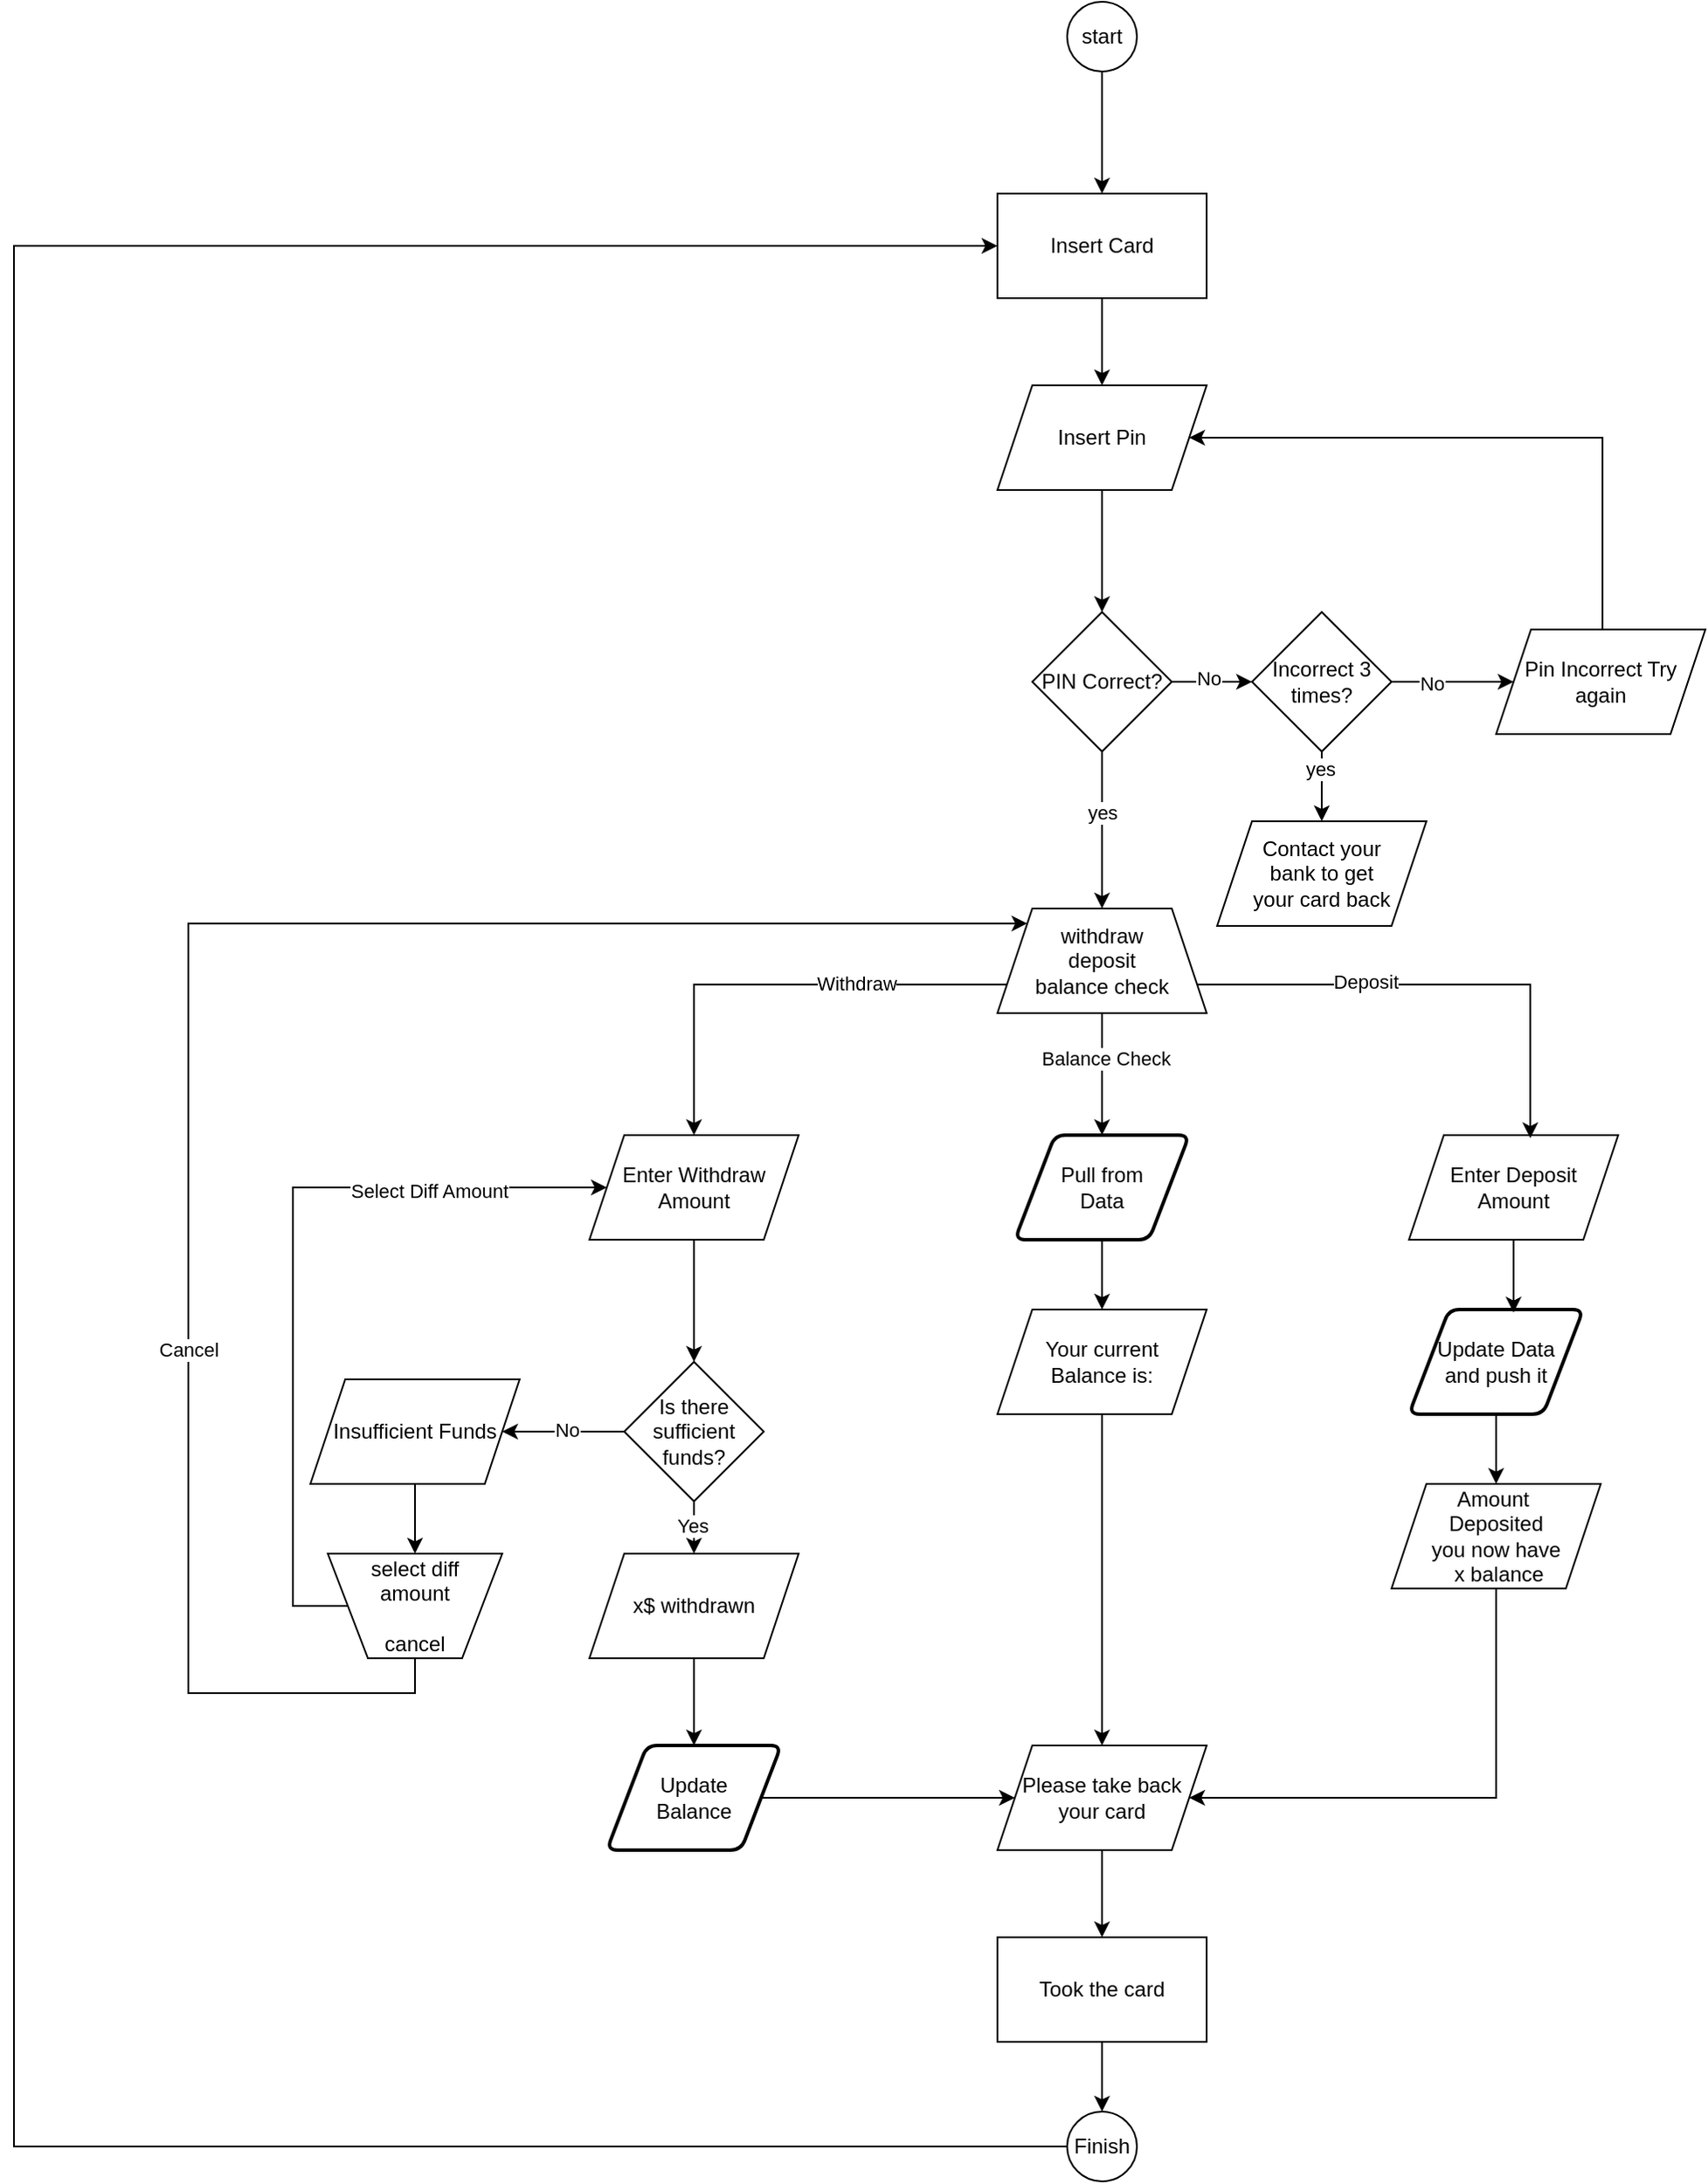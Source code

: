 <mxfile version="24.7.17">
  <diagram id="C5RBs43oDa-KdzZeNtuy" name="Page-1">
    <mxGraphModel dx="3452" dy="1413" grid="1" gridSize="10" guides="1" tooltips="1" connect="1" arrows="1" fold="1" page="1" pageScale="1" pageWidth="827" pageHeight="1169" math="0" shadow="0">
      <root>
        <mxCell id="WIyWlLk6GJQsqaUBKTNV-0" />
        <mxCell id="WIyWlLk6GJQsqaUBKTNV-1" parent="WIyWlLk6GJQsqaUBKTNV-0" />
        <mxCell id="1B1CjAOwjdvQzBThnjsc-3" value="" style="edgeStyle=orthogonalEdgeStyle;rounded=0;orthogonalLoop=1;jettySize=auto;html=1;" edge="1" parent="WIyWlLk6GJQsqaUBKTNV-1" source="1B1CjAOwjdvQzBThnjsc-1" target="1B1CjAOwjdvQzBThnjsc-2">
          <mxGeometry relative="1" as="geometry" />
        </mxCell>
        <mxCell id="1B1CjAOwjdvQzBThnjsc-1" value="start" style="ellipse;whiteSpace=wrap;html=1;" vertex="1" parent="WIyWlLk6GJQsqaUBKTNV-1">
          <mxGeometry x="374" y="30" width="40" height="40" as="geometry" />
        </mxCell>
        <mxCell id="1B1CjAOwjdvQzBThnjsc-5" style="edgeStyle=orthogonalEdgeStyle;rounded=0;orthogonalLoop=1;jettySize=auto;html=1;exitX=0.5;exitY=1;exitDx=0;exitDy=0;entryX=0.5;entryY=0;entryDx=0;entryDy=0;" edge="1" parent="WIyWlLk6GJQsqaUBKTNV-1" source="1B1CjAOwjdvQzBThnjsc-2" target="1B1CjAOwjdvQzBThnjsc-4">
          <mxGeometry relative="1" as="geometry" />
        </mxCell>
        <mxCell id="1B1CjAOwjdvQzBThnjsc-2" value="Insert Card" style="whiteSpace=wrap;html=1;" vertex="1" parent="WIyWlLk6GJQsqaUBKTNV-1">
          <mxGeometry x="334" y="140" width="120" height="60" as="geometry" />
        </mxCell>
        <mxCell id="1B1CjAOwjdvQzBThnjsc-7" value="" style="edgeStyle=orthogonalEdgeStyle;rounded=0;orthogonalLoop=1;jettySize=auto;html=1;" edge="1" parent="WIyWlLk6GJQsqaUBKTNV-1" source="1B1CjAOwjdvQzBThnjsc-4" target="1B1CjAOwjdvQzBThnjsc-6">
          <mxGeometry relative="1" as="geometry" />
        </mxCell>
        <mxCell id="1B1CjAOwjdvQzBThnjsc-4" value="Insert Pin" style="shape=parallelogram;perimeter=parallelogramPerimeter;whiteSpace=wrap;html=1;fixedSize=1;" vertex="1" parent="WIyWlLk6GJQsqaUBKTNV-1">
          <mxGeometry x="334" y="250" width="120" height="60" as="geometry" />
        </mxCell>
        <mxCell id="1B1CjAOwjdvQzBThnjsc-18" style="edgeStyle=orthogonalEdgeStyle;rounded=0;orthogonalLoop=1;jettySize=auto;html=1;exitX=1;exitY=0.5;exitDx=0;exitDy=0;entryX=0;entryY=0.5;entryDx=0;entryDy=0;" edge="1" parent="WIyWlLk6GJQsqaUBKTNV-1" source="1B1CjAOwjdvQzBThnjsc-6" target="1B1CjAOwjdvQzBThnjsc-17">
          <mxGeometry relative="1" as="geometry" />
        </mxCell>
        <mxCell id="1B1CjAOwjdvQzBThnjsc-19" value="No" style="edgeLabel;html=1;align=center;verticalAlign=middle;resizable=0;points=[];" vertex="1" connectable="0" parent="1B1CjAOwjdvQzBThnjsc-18">
          <mxGeometry x="-0.096" y="2" relative="1" as="geometry">
            <mxPoint as="offset" />
          </mxGeometry>
        </mxCell>
        <mxCell id="1B1CjAOwjdvQzBThnjsc-33" value="" style="edgeStyle=orthogonalEdgeStyle;rounded=0;orthogonalLoop=1;jettySize=auto;html=1;" edge="1" parent="WIyWlLk6GJQsqaUBKTNV-1" source="1B1CjAOwjdvQzBThnjsc-6" target="1B1CjAOwjdvQzBThnjsc-32">
          <mxGeometry relative="1" as="geometry" />
        </mxCell>
        <mxCell id="1B1CjAOwjdvQzBThnjsc-66" value="yes" style="edgeLabel;html=1;align=center;verticalAlign=middle;resizable=0;points=[];" vertex="1" connectable="0" parent="1B1CjAOwjdvQzBThnjsc-33">
          <mxGeometry x="-0.235" relative="1" as="geometry">
            <mxPoint as="offset" />
          </mxGeometry>
        </mxCell>
        <mxCell id="1B1CjAOwjdvQzBThnjsc-6" value="PIN Correct?" style="rhombus;whiteSpace=wrap;html=1;" vertex="1" parent="WIyWlLk6GJQsqaUBKTNV-1">
          <mxGeometry x="354" y="380" width="80" height="80" as="geometry" />
        </mxCell>
        <mxCell id="1B1CjAOwjdvQzBThnjsc-21" value="" style="edgeStyle=orthogonalEdgeStyle;rounded=0;orthogonalLoop=1;jettySize=auto;html=1;" edge="1" parent="WIyWlLk6GJQsqaUBKTNV-1" source="1B1CjAOwjdvQzBThnjsc-17" target="1B1CjAOwjdvQzBThnjsc-20">
          <mxGeometry relative="1" as="geometry" />
        </mxCell>
        <mxCell id="1B1CjAOwjdvQzBThnjsc-24" value="No" style="edgeLabel;html=1;align=center;verticalAlign=middle;resizable=0;points=[];" vertex="1" connectable="0" parent="1B1CjAOwjdvQzBThnjsc-21">
          <mxGeometry x="-0.349" y="-1" relative="1" as="geometry">
            <mxPoint as="offset" />
          </mxGeometry>
        </mxCell>
        <mxCell id="1B1CjAOwjdvQzBThnjsc-28" value="" style="edgeStyle=orthogonalEdgeStyle;rounded=0;orthogonalLoop=1;jettySize=auto;html=1;" edge="1" parent="WIyWlLk6GJQsqaUBKTNV-1" source="1B1CjAOwjdvQzBThnjsc-17" target="1B1CjAOwjdvQzBThnjsc-27">
          <mxGeometry relative="1" as="geometry" />
        </mxCell>
        <mxCell id="1B1CjAOwjdvQzBThnjsc-29" value="yes" style="edgeLabel;html=1;align=center;verticalAlign=middle;resizable=0;points=[];" vertex="1" connectable="0" parent="1B1CjAOwjdvQzBThnjsc-28">
          <mxGeometry x="-0.51" y="-1" relative="1" as="geometry">
            <mxPoint as="offset" />
          </mxGeometry>
        </mxCell>
        <mxCell id="1B1CjAOwjdvQzBThnjsc-17" value="Incorrect 3 times?" style="rhombus;whiteSpace=wrap;html=1;" vertex="1" parent="WIyWlLk6GJQsqaUBKTNV-1">
          <mxGeometry x="480" y="380" width="80" height="80" as="geometry" />
        </mxCell>
        <mxCell id="1B1CjAOwjdvQzBThnjsc-20" value="Pin Incorrect Try again" style="shape=parallelogram;perimeter=parallelogramPerimeter;whiteSpace=wrap;html=1;fixedSize=1;" vertex="1" parent="WIyWlLk6GJQsqaUBKTNV-1">
          <mxGeometry x="620" y="390" width="120" height="60" as="geometry" />
        </mxCell>
        <mxCell id="1B1CjAOwjdvQzBThnjsc-22" style="edgeStyle=orthogonalEdgeStyle;rounded=0;orthogonalLoop=1;jettySize=auto;html=1;entryX=1;entryY=0.5;entryDx=0;entryDy=0;exitX=0.5;exitY=0;exitDx=0;exitDy=0;" edge="1" parent="WIyWlLk6GJQsqaUBKTNV-1" source="1B1CjAOwjdvQzBThnjsc-20" target="1B1CjAOwjdvQzBThnjsc-4">
          <mxGeometry relative="1" as="geometry">
            <mxPoint x="681" y="380" as="sourcePoint" />
            <mxPoint x="454.0" y="280.02" as="targetPoint" />
            <Array as="points">
              <mxPoint x="681" y="390" />
              <mxPoint x="681" y="280" />
            </Array>
          </mxGeometry>
        </mxCell>
        <mxCell id="1B1CjAOwjdvQzBThnjsc-27" value="Contact your&lt;div&gt;bank to get&lt;/div&gt;&lt;div&gt;your card back&lt;/div&gt;" style="shape=parallelogram;perimeter=parallelogramPerimeter;whiteSpace=wrap;html=1;fixedSize=1;" vertex="1" parent="WIyWlLk6GJQsqaUBKTNV-1">
          <mxGeometry x="460" y="500" width="120" height="60" as="geometry" />
        </mxCell>
        <mxCell id="1B1CjAOwjdvQzBThnjsc-38" style="edgeStyle=orthogonalEdgeStyle;rounded=0;orthogonalLoop=1;jettySize=auto;html=1;exitX=0.5;exitY=1;exitDx=0;exitDy=0;entryX=0.5;entryY=0;entryDx=0;entryDy=0;" edge="1" parent="WIyWlLk6GJQsqaUBKTNV-1" source="1B1CjAOwjdvQzBThnjsc-32">
          <mxGeometry relative="1" as="geometry">
            <mxPoint x="394" y="680" as="targetPoint" />
          </mxGeometry>
        </mxCell>
        <mxCell id="1B1CjAOwjdvQzBThnjsc-41" value="Balance Check" style="edgeLabel;html=1;align=center;verticalAlign=middle;resizable=0;points=[];" vertex="1" connectable="0" parent="1B1CjAOwjdvQzBThnjsc-38">
          <mxGeometry x="-0.28" y="2" relative="1" as="geometry">
            <mxPoint as="offset" />
          </mxGeometry>
        </mxCell>
        <mxCell id="1B1CjAOwjdvQzBThnjsc-40" style="edgeStyle=orthogonalEdgeStyle;rounded=0;orthogonalLoop=1;jettySize=auto;html=1;exitX=0;exitY=0.75;exitDx=0;exitDy=0;entryX=0.5;entryY=0;entryDx=0;entryDy=0;" edge="1" parent="WIyWlLk6GJQsqaUBKTNV-1" source="1B1CjAOwjdvQzBThnjsc-32" target="1B1CjAOwjdvQzBThnjsc-36">
          <mxGeometry relative="1" as="geometry" />
        </mxCell>
        <mxCell id="1B1CjAOwjdvQzBThnjsc-42" value="Withdraw" style="edgeLabel;html=1;align=center;verticalAlign=middle;resizable=0;points=[];" vertex="1" connectable="0" parent="1B1CjAOwjdvQzBThnjsc-40">
          <mxGeometry x="-0.348" y="-1" relative="1" as="geometry">
            <mxPoint as="offset" />
          </mxGeometry>
        </mxCell>
        <mxCell id="1B1CjAOwjdvQzBThnjsc-32" value="withdraw&lt;div&gt;deposit&lt;/div&gt;&lt;div&gt;balance check&lt;/div&gt;" style="shape=trapezoid;perimeter=trapezoidPerimeter;whiteSpace=wrap;html=1;fixedSize=1;" vertex="1" parent="WIyWlLk6GJQsqaUBKTNV-1">
          <mxGeometry x="334" y="550" width="120" height="60" as="geometry" />
        </mxCell>
        <mxCell id="1B1CjAOwjdvQzBThnjsc-35" value="Enter Deposit&lt;div&gt;Amount&lt;/div&gt;" style="shape=parallelogram;perimeter=parallelogramPerimeter;whiteSpace=wrap;html=1;fixedSize=1;" vertex="1" parent="WIyWlLk6GJQsqaUBKTNV-1">
          <mxGeometry x="570" y="680" width="120" height="60" as="geometry" />
        </mxCell>
        <mxCell id="1B1CjAOwjdvQzBThnjsc-46" value="" style="edgeStyle=orthogonalEdgeStyle;rounded=0;orthogonalLoop=1;jettySize=auto;html=1;" edge="1" parent="WIyWlLk6GJQsqaUBKTNV-1" source="1B1CjAOwjdvQzBThnjsc-36" target="1B1CjAOwjdvQzBThnjsc-45">
          <mxGeometry relative="1" as="geometry" />
        </mxCell>
        <mxCell id="1B1CjAOwjdvQzBThnjsc-36" value="Enter Withdraw&lt;div&gt;Amount&lt;/div&gt;" style="shape=parallelogram;perimeter=parallelogramPerimeter;whiteSpace=wrap;html=1;fixedSize=1;" vertex="1" parent="WIyWlLk6GJQsqaUBKTNV-1">
          <mxGeometry x="100" y="680" width="120" height="60" as="geometry" />
        </mxCell>
        <mxCell id="1B1CjAOwjdvQzBThnjsc-39" style="edgeStyle=orthogonalEdgeStyle;rounded=0;orthogonalLoop=1;jettySize=auto;html=1;exitX=1;exitY=0.75;exitDx=0;exitDy=0;entryX=0.58;entryY=0.03;entryDx=0;entryDy=0;entryPerimeter=0;" edge="1" parent="WIyWlLk6GJQsqaUBKTNV-1" source="1B1CjAOwjdvQzBThnjsc-32" target="1B1CjAOwjdvQzBThnjsc-35">
          <mxGeometry relative="1" as="geometry" />
        </mxCell>
        <mxCell id="1B1CjAOwjdvQzBThnjsc-44" value="Deposit" style="edgeLabel;html=1;align=center;verticalAlign=middle;resizable=0;points=[];" vertex="1" connectable="0" parent="1B1CjAOwjdvQzBThnjsc-39">
          <mxGeometry x="-0.311" y="2" relative="1" as="geometry">
            <mxPoint as="offset" />
          </mxGeometry>
        </mxCell>
        <mxCell id="1B1CjAOwjdvQzBThnjsc-59" style="edgeStyle=orthogonalEdgeStyle;rounded=0;orthogonalLoop=1;jettySize=auto;html=1;exitX=0;exitY=0.5;exitDx=0;exitDy=0;" edge="1" parent="WIyWlLk6GJQsqaUBKTNV-1" source="1B1CjAOwjdvQzBThnjsc-45" target="1B1CjAOwjdvQzBThnjsc-58">
          <mxGeometry relative="1" as="geometry" />
        </mxCell>
        <mxCell id="1B1CjAOwjdvQzBThnjsc-65" value="No" style="edgeLabel;html=1;align=center;verticalAlign=middle;resizable=0;points=[];" vertex="1" connectable="0" parent="1B1CjAOwjdvQzBThnjsc-59">
          <mxGeometry x="-0.063" y="-1" relative="1" as="geometry">
            <mxPoint as="offset" />
          </mxGeometry>
        </mxCell>
        <mxCell id="1B1CjAOwjdvQzBThnjsc-70" style="edgeStyle=orthogonalEdgeStyle;rounded=0;orthogonalLoop=1;jettySize=auto;html=1;exitX=0.5;exitY=1;exitDx=0;exitDy=0;entryX=0.5;entryY=0;entryDx=0;entryDy=0;" edge="1" parent="WIyWlLk6GJQsqaUBKTNV-1" source="1B1CjAOwjdvQzBThnjsc-45" target="1B1CjAOwjdvQzBThnjsc-69">
          <mxGeometry relative="1" as="geometry" />
        </mxCell>
        <mxCell id="1B1CjAOwjdvQzBThnjsc-71" value="Yes" style="edgeLabel;html=1;align=center;verticalAlign=middle;resizable=0;points=[];" vertex="1" connectable="0" parent="1B1CjAOwjdvQzBThnjsc-70">
          <mxGeometry x="-0.052" y="-1" relative="1" as="geometry">
            <mxPoint as="offset" />
          </mxGeometry>
        </mxCell>
        <mxCell id="1B1CjAOwjdvQzBThnjsc-45" value="Is there&lt;div&gt;sufficient&lt;/div&gt;&lt;div&gt;funds?&lt;/div&gt;" style="rhombus;whiteSpace=wrap;html=1;" vertex="1" parent="WIyWlLk6GJQsqaUBKTNV-1">
          <mxGeometry x="120" y="810" width="80" height="80" as="geometry" />
        </mxCell>
        <mxCell id="1B1CjAOwjdvQzBThnjsc-50" style="edgeStyle=orthogonalEdgeStyle;rounded=0;orthogonalLoop=1;jettySize=auto;html=1;exitX=0.5;exitY=1;exitDx=0;exitDy=0;entryX=0.5;entryY=0;entryDx=0;entryDy=0;" edge="1" parent="WIyWlLk6GJQsqaUBKTNV-1" source="1B1CjAOwjdvQzBThnjsc-47" target="1B1CjAOwjdvQzBThnjsc-49">
          <mxGeometry relative="1" as="geometry" />
        </mxCell>
        <mxCell id="1B1CjAOwjdvQzBThnjsc-47" value="Pull from&lt;div&gt;Data&lt;/div&gt;" style="shape=parallelogram;html=1;strokeWidth=2;perimeter=parallelogramPerimeter;whiteSpace=wrap;rounded=1;arcSize=12;size=0.23;" vertex="1" parent="WIyWlLk6GJQsqaUBKTNV-1">
          <mxGeometry x="344" y="680" width="100" height="60" as="geometry" />
        </mxCell>
        <mxCell id="1B1CjAOwjdvQzBThnjsc-79" style="edgeStyle=orthogonalEdgeStyle;rounded=0;orthogonalLoop=1;jettySize=auto;html=1;exitX=0.5;exitY=1;exitDx=0;exitDy=0;entryX=0.5;entryY=0;entryDx=0;entryDy=0;" edge="1" parent="WIyWlLk6GJQsqaUBKTNV-1" source="1B1CjAOwjdvQzBThnjsc-49" target="1B1CjAOwjdvQzBThnjsc-78">
          <mxGeometry relative="1" as="geometry" />
        </mxCell>
        <mxCell id="1B1CjAOwjdvQzBThnjsc-49" value="Your current&lt;div&gt;Balance is:&lt;/div&gt;" style="shape=parallelogram;perimeter=parallelogramPerimeter;whiteSpace=wrap;html=1;fixedSize=1;" vertex="1" parent="WIyWlLk6GJQsqaUBKTNV-1">
          <mxGeometry x="334" y="780" width="120" height="60" as="geometry" />
        </mxCell>
        <mxCell id="1B1CjAOwjdvQzBThnjsc-56" style="edgeStyle=orthogonalEdgeStyle;rounded=0;orthogonalLoop=1;jettySize=auto;html=1;exitX=0.5;exitY=1;exitDx=0;exitDy=0;entryX=0.5;entryY=0;entryDx=0;entryDy=0;" edge="1" parent="WIyWlLk6GJQsqaUBKTNV-1" source="1B1CjAOwjdvQzBThnjsc-51" target="1B1CjAOwjdvQzBThnjsc-55">
          <mxGeometry relative="1" as="geometry" />
        </mxCell>
        <mxCell id="1B1CjAOwjdvQzBThnjsc-51" value="Update Data&lt;div&gt;and push it&lt;/div&gt;" style="shape=parallelogram;html=1;strokeWidth=2;perimeter=parallelogramPerimeter;whiteSpace=wrap;rounded=1;arcSize=12;size=0.23;" vertex="1" parent="WIyWlLk6GJQsqaUBKTNV-1">
          <mxGeometry x="570" y="780" width="100" height="60" as="geometry" />
        </mxCell>
        <mxCell id="1B1CjAOwjdvQzBThnjsc-52" style="edgeStyle=orthogonalEdgeStyle;rounded=0;orthogonalLoop=1;jettySize=auto;html=1;exitX=0.5;exitY=1;exitDx=0;exitDy=0;entryX=0.6;entryY=0.03;entryDx=0;entryDy=0;entryPerimeter=0;" edge="1" parent="WIyWlLk6GJQsqaUBKTNV-1" source="1B1CjAOwjdvQzBThnjsc-35" target="1B1CjAOwjdvQzBThnjsc-51">
          <mxGeometry relative="1" as="geometry" />
        </mxCell>
        <mxCell id="1B1CjAOwjdvQzBThnjsc-80" style="edgeStyle=orthogonalEdgeStyle;rounded=0;orthogonalLoop=1;jettySize=auto;html=1;exitX=0.5;exitY=1;exitDx=0;exitDy=0;entryX=1;entryY=0.5;entryDx=0;entryDy=0;" edge="1" parent="WIyWlLk6GJQsqaUBKTNV-1" source="1B1CjAOwjdvQzBThnjsc-55" target="1B1CjAOwjdvQzBThnjsc-78">
          <mxGeometry relative="1" as="geometry">
            <Array as="points">
              <mxPoint x="620" y="1060" />
            </Array>
          </mxGeometry>
        </mxCell>
        <mxCell id="1B1CjAOwjdvQzBThnjsc-55" value="Amount&amp;nbsp;&lt;div&gt;Deposited&lt;div&gt;you now have&lt;/div&gt;&lt;div&gt;&amp;nbsp;x balance&lt;/div&gt;&lt;/div&gt;" style="shape=parallelogram;perimeter=parallelogramPerimeter;whiteSpace=wrap;html=1;fixedSize=1;" vertex="1" parent="WIyWlLk6GJQsqaUBKTNV-1">
          <mxGeometry x="560" y="880" width="120" height="60" as="geometry" />
        </mxCell>
        <mxCell id="1B1CjAOwjdvQzBThnjsc-61" style="edgeStyle=orthogonalEdgeStyle;rounded=0;orthogonalLoop=1;jettySize=auto;html=1;exitX=0.5;exitY=1;exitDx=0;exitDy=0;entryX=0.5;entryY=0;entryDx=0;entryDy=0;" edge="1" parent="WIyWlLk6GJQsqaUBKTNV-1" source="1B1CjAOwjdvQzBThnjsc-58" target="1B1CjAOwjdvQzBThnjsc-60">
          <mxGeometry relative="1" as="geometry" />
        </mxCell>
        <mxCell id="1B1CjAOwjdvQzBThnjsc-58" value="Insufficient Funds" style="shape=parallelogram;perimeter=parallelogramPerimeter;whiteSpace=wrap;html=1;fixedSize=1;" vertex="1" parent="WIyWlLk6GJQsqaUBKTNV-1">
          <mxGeometry x="-60" y="820" width="120" height="60" as="geometry" />
        </mxCell>
        <mxCell id="1B1CjAOwjdvQzBThnjsc-63" style="edgeStyle=orthogonalEdgeStyle;rounded=0;orthogonalLoop=1;jettySize=auto;html=1;exitX=0;exitY=0.5;exitDx=0;exitDy=0;entryX=0;entryY=0.5;entryDx=0;entryDy=0;" edge="1" parent="WIyWlLk6GJQsqaUBKTNV-1" source="1B1CjAOwjdvQzBThnjsc-60" target="1B1CjAOwjdvQzBThnjsc-36">
          <mxGeometry relative="1" as="geometry">
            <Array as="points">
              <mxPoint x="-70" y="950" />
              <mxPoint x="-70" y="710" />
            </Array>
          </mxGeometry>
        </mxCell>
        <mxCell id="1B1CjAOwjdvQzBThnjsc-64" value="Select Diff Amount" style="edgeLabel;html=1;align=center;verticalAlign=middle;resizable=0;points=[];" vertex="1" connectable="0" parent="1B1CjAOwjdvQzBThnjsc-63">
          <mxGeometry x="0.549" y="-2" relative="1" as="geometry">
            <mxPoint as="offset" />
          </mxGeometry>
        </mxCell>
        <mxCell id="1B1CjAOwjdvQzBThnjsc-67" style="edgeStyle=orthogonalEdgeStyle;rounded=0;orthogonalLoop=1;jettySize=auto;html=1;exitX=0.5;exitY=1;exitDx=0;exitDy=0;entryX=0;entryY=0;entryDx=0;entryDy=0;" edge="1" parent="WIyWlLk6GJQsqaUBKTNV-1" source="1B1CjAOwjdvQzBThnjsc-60" target="1B1CjAOwjdvQzBThnjsc-32">
          <mxGeometry relative="1" as="geometry">
            <Array as="points">
              <mxPoint y="1000" />
              <mxPoint x="-130" y="1000" />
              <mxPoint x="-130" y="559" />
            </Array>
          </mxGeometry>
        </mxCell>
        <mxCell id="1B1CjAOwjdvQzBThnjsc-68" value="Cancel" style="edgeLabel;html=1;align=center;verticalAlign=middle;resizable=0;points=[];" vertex="1" connectable="0" parent="1B1CjAOwjdvQzBThnjsc-67">
          <mxGeometry x="-0.352" relative="1" as="geometry">
            <mxPoint as="offset" />
          </mxGeometry>
        </mxCell>
        <mxCell id="1B1CjAOwjdvQzBThnjsc-60" value="select diff&lt;div&gt;amount&lt;/div&gt;&lt;div&gt;&lt;br&gt;&lt;/div&gt;&lt;div&gt;cancel&lt;/div&gt;" style="verticalLabelPosition=middle;verticalAlign=middle;html=1;shape=trapezoid;perimeter=trapezoidPerimeter;whiteSpace=wrap;size=0.23;arcSize=10;flipV=1;labelPosition=center;align=center;" vertex="1" parent="WIyWlLk6GJQsqaUBKTNV-1">
          <mxGeometry x="-50" y="920" width="100" height="60" as="geometry" />
        </mxCell>
        <mxCell id="1B1CjAOwjdvQzBThnjsc-73" style="edgeStyle=orthogonalEdgeStyle;rounded=0;orthogonalLoop=1;jettySize=auto;html=1;exitX=0.5;exitY=1;exitDx=0;exitDy=0;entryX=0.5;entryY=0;entryDx=0;entryDy=0;" edge="1" parent="WIyWlLk6GJQsqaUBKTNV-1" source="1B1CjAOwjdvQzBThnjsc-69" target="1B1CjAOwjdvQzBThnjsc-72">
          <mxGeometry relative="1" as="geometry" />
        </mxCell>
        <mxCell id="1B1CjAOwjdvQzBThnjsc-69" value="x$&amp;nbsp;&lt;span style=&quot;background-color: initial;&quot;&gt;withdrawn&lt;/span&gt;" style="shape=parallelogram;perimeter=parallelogramPerimeter;whiteSpace=wrap;html=1;fixedSize=1;" vertex="1" parent="WIyWlLk6GJQsqaUBKTNV-1">
          <mxGeometry x="100" y="920" width="120" height="60" as="geometry" />
        </mxCell>
        <mxCell id="1B1CjAOwjdvQzBThnjsc-81" style="edgeStyle=orthogonalEdgeStyle;rounded=0;orthogonalLoop=1;jettySize=auto;html=1;exitX=1;exitY=0.5;exitDx=0;exitDy=0;entryX=0;entryY=0.5;entryDx=0;entryDy=0;" edge="1" parent="WIyWlLk6GJQsqaUBKTNV-1" source="1B1CjAOwjdvQzBThnjsc-72" target="1B1CjAOwjdvQzBThnjsc-78">
          <mxGeometry relative="1" as="geometry" />
        </mxCell>
        <mxCell id="1B1CjAOwjdvQzBThnjsc-72" value="Update&lt;div&gt;Balance&lt;/div&gt;" style="shape=parallelogram;html=1;strokeWidth=2;perimeter=parallelogramPerimeter;whiteSpace=wrap;rounded=1;arcSize=12;size=0.23;" vertex="1" parent="WIyWlLk6GJQsqaUBKTNV-1">
          <mxGeometry x="110" y="1030" width="100" height="60" as="geometry" />
        </mxCell>
        <mxCell id="1B1CjAOwjdvQzBThnjsc-83" value="" style="edgeStyle=orthogonalEdgeStyle;rounded=0;orthogonalLoop=1;jettySize=auto;html=1;" edge="1" parent="WIyWlLk6GJQsqaUBKTNV-1" source="1B1CjAOwjdvQzBThnjsc-78" target="1B1CjAOwjdvQzBThnjsc-82">
          <mxGeometry relative="1" as="geometry" />
        </mxCell>
        <mxCell id="1B1CjAOwjdvQzBThnjsc-78" value="Please take back&lt;div&gt;your card&lt;/div&gt;" style="shape=parallelogram;perimeter=parallelogramPerimeter;whiteSpace=wrap;html=1;fixedSize=1;" vertex="1" parent="WIyWlLk6GJQsqaUBKTNV-1">
          <mxGeometry x="334" y="1030" width="120" height="60" as="geometry" />
        </mxCell>
        <mxCell id="1B1CjAOwjdvQzBThnjsc-85" style="edgeStyle=orthogonalEdgeStyle;rounded=0;orthogonalLoop=1;jettySize=auto;html=1;exitX=0.5;exitY=1;exitDx=0;exitDy=0;entryX=0.5;entryY=0;entryDx=0;entryDy=0;" edge="1" parent="WIyWlLk6GJQsqaUBKTNV-1" source="1B1CjAOwjdvQzBThnjsc-82" target="1B1CjAOwjdvQzBThnjsc-84">
          <mxGeometry relative="1" as="geometry" />
        </mxCell>
        <mxCell id="1B1CjAOwjdvQzBThnjsc-82" value="Took the card" style="whiteSpace=wrap;html=1;" vertex="1" parent="WIyWlLk6GJQsqaUBKTNV-1">
          <mxGeometry x="334" y="1140" width="120" height="60" as="geometry" />
        </mxCell>
        <mxCell id="1B1CjAOwjdvQzBThnjsc-86" style="edgeStyle=orthogonalEdgeStyle;rounded=0;orthogonalLoop=1;jettySize=auto;html=1;exitX=0;exitY=0.5;exitDx=0;exitDy=0;entryX=0;entryY=0.5;entryDx=0;entryDy=0;" edge="1" parent="WIyWlLk6GJQsqaUBKTNV-1" source="1B1CjAOwjdvQzBThnjsc-84" target="1B1CjAOwjdvQzBThnjsc-2">
          <mxGeometry relative="1" as="geometry">
            <Array as="points">
              <mxPoint x="-230" y="1260" />
              <mxPoint x="-230" y="170" />
            </Array>
          </mxGeometry>
        </mxCell>
        <mxCell id="1B1CjAOwjdvQzBThnjsc-84" value="Finish" style="ellipse;whiteSpace=wrap;html=1;" vertex="1" parent="WIyWlLk6GJQsqaUBKTNV-1">
          <mxGeometry x="374" y="1240" width="40" height="40" as="geometry" />
        </mxCell>
      </root>
    </mxGraphModel>
  </diagram>
</mxfile>
